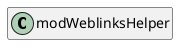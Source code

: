 @startuml
set namespaceSeparator \\
hide members
hide << alias >> circle

class modWeblinksHelper
@enduml
